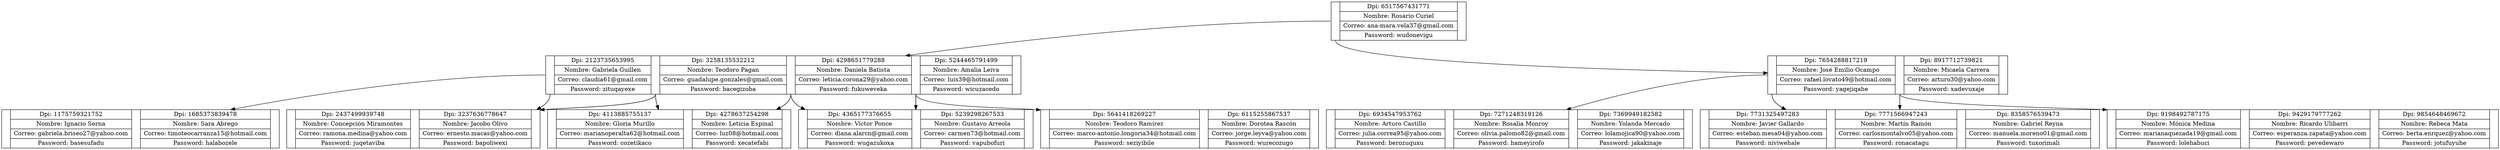 digraph G{
node[shape="box" shape="record"]
node1175759321752[label="<f1175759321752>|{Dpi: 1175759321752| Nombre: Ignacio Serna| Correo: gabriela.briseo27@yahoo.com| Password: basesufadu}|<f1685373839478>|{Dpi: 1685373839478| Nombre: Sara Abrego| Correo: timoteocarranza15@hotmail.com| Password: halabozele}|"];
node2123735653995: f2123735653995->node1175759321752;
node2437499939748[label="<f2437499939748>|{Dpi: 2437499939748| Nombre: Concepción Miramontes| Correo: ramona.medina@yahoo.com| Password: juqetaviba}|<f3237636778647>|{Dpi: 3237636778647| Nombre: Jacobo Olivo| Correo: ernesto.macas@yahoo.com| Password: bapoliwexi}|"];
node2123735653995: f2123735653995->node2437499939748;
node2123735653995: f3258135532212->node2437499939748;
node2437499939748[label="<f2437499939748>|{Dpi: 2437499939748| Nombre: Concepción Miramontes| Correo: ramona.medina@yahoo.com| Password: juqetaviba}|<f3237636778647>|{Dpi: 3237636778647| Nombre: Jacobo Olivo| Correo: ernesto.macas@yahoo.com| Password: bapoliwexi}|"];
node2123735653995: f2123735653995->node2437499939748;
node2123735653995: f3258135532212->node2437499939748;
node4113885755137[label="<f4113885755137>|{Dpi: 4113885755137| Nombre: Gloria Murillo| Correo: marianoperalta62@hotmail.com| Password: cozetikaco}|<f4278637254298>|{Dpi: 4278637254298| Nombre: Leticia Espinal| Correo: luz08@hotmail.com| Password: xecatefabi}|"];
node2123735653995: f3258135532212->node4113885755137;
node2123735653995: f4298651779288->node4113885755137;
node4113885755137[label="<f4113885755137>|{Dpi: 4113885755137| Nombre: Gloria Murillo| Correo: marianoperalta62@hotmail.com| Password: cozetikaco}|<f4278637254298>|{Dpi: 4278637254298| Nombre: Leticia Espinal| Correo: luz08@hotmail.com| Password: xecatefabi}|"];
node2123735653995: f3258135532212->node4113885755137;
node2123735653995: f4298651779288->node4113885755137;
node4365177376655[label="<f4365177376655>|{Dpi: 4365177376655| Nombre: Víctor Ponce| Correo: diana.alarcn@gmail.com| Password: wugazukoxa}|<f5239298267533>|{Dpi: 5239298267533| Nombre: Gustavo Arreola| Correo: carmen73@hotmail.com| Password: vapubofuri}|"];
node2123735653995: f4298651779288->node4365177376655;
node2123735653995: f5244465791499->node4365177376655;
node4365177376655[label="<f4365177376655>|{Dpi: 4365177376655| Nombre: Víctor Ponce| Correo: diana.alarcn@gmail.com| Password: wugazukoxa}|<f5239298267533>|{Dpi: 5239298267533| Nombre: Gustavo Arreola| Correo: carmen73@hotmail.com| Password: vapubofuri}|"];
node2123735653995: f4298651779288->node4365177376655;
node2123735653995: f5244465791499->node4365177376655;
node5641418269227[label="<f5641418269227>|{Dpi: 5641418269227| Nombre: Teodoro Ramírez| Correo: marco-antonio.longoria34@hotmail.com| Password: seziyibile}|<f6115255867537>|{Dpi: 6115255867537| Nombre: Dorotea Rascón| Correo: jorge.leyva@yahoo.com| Password: wurecozugo}|"];
node2123735653995: f5244465791499->node5641418269227;
node2123735653995[label="<f2123735653995>|{Dpi: 2123735653995| Nombre: Gabriela Guillen| Correo: claudia61@gmail.com| Password: zituqayexe}|<f3258135532212>|{Dpi: 3258135532212| Nombre: Teodoro Pagan| Correo: guadalupe.gonzales@gmail.com| Password: bacegizoba}|<f4298651779288>|{Dpi: 4298651779288| Nombre: Daniela Batista| Correo: leticia.corona29@yahoo.com| Password: fukuweveka}|<f5244465791499>|{Dpi: 5244465791499| Nombre: Amalia Leiva| Correo: luis39@hotmail.com| Password: wicuzacedo}|"];
node6517567431771: f6517567431771->node2123735653995;
node6934547953762[label="<f6934547953762>|{Dpi: 6934547953762| Nombre: Arturo Castillo| Correo: julia.correa95@yahoo.com| Password: berozuquxu}|<f7271248319126>|{Dpi: 7271248319126| Nombre: Rosalia Monroy| Correo: olivia.palomo82@gmail.com| Password: hameyirofo}|<f7369949182582>|{Dpi: 7369949182582| Nombre: Yolanda Mercado| Correo: lolamojica90@yahoo.com| Password: jakakinaje}|"];
node7654288817219: f7654288817219->node6934547953762;
node7731325497283[label="<f7731325497283>|{Dpi: 7731325497283| Nombre: Javier Gallardo| Correo: esteban.mesa04@yahoo.com| Password: niviwehale}|<f7771566947243>|{Dpi: 7771566947243| Nombre: Martín Ramón| Correo: carlosmontalvo05@yahoo.com| Password: ronacatagu}|<f8358576539473>|{Dpi: 8358576539473| Nombre: Gabriel Reyna| Correo: manuela.moreno01@gmail.com| Password: tuxorimali}|"];
node7654288817219: f7654288817219->node7731325497283;
node7654288817219: f8917712739821->node7731325497283;
node7731325497283[label="<f7731325497283>|{Dpi: 7731325497283| Nombre: Javier Gallardo| Correo: esteban.mesa04@yahoo.com| Password: niviwehale}|<f7771566947243>|{Dpi: 7771566947243| Nombre: Martín Ramón| Correo: carlosmontalvo05@yahoo.com| Password: ronacatagu}|<f8358576539473>|{Dpi: 8358576539473| Nombre: Gabriel Reyna| Correo: manuela.moreno01@gmail.com| Password: tuxorimali}|"];
node7654288817219: f7654288817219->node7731325497283;
node7654288817219: f8917712739821->node7731325497283;
node9198492787175[label="<f9198492787175>|{Dpi: 9198492787175| Nombre: Mónica Medina| Correo: marianaquezada19@gmail.com| Password: lolehabuci}|<f9429179777262>|{Dpi: 9429179777262| Nombre: Ricardo Ulibarri| Correo: esperanza.zapata@yahoo.com| Password: pevedewaro}|<f9854648469672>|{Dpi: 9854648469672| Nombre: Rebeca Mata| Correo: berta.enrquez@yahoo.com| Password: jotufuyuhe}|"];
node7654288817219: f8917712739821->node9198492787175;
node7654288817219[label="<f7654288817219>|{Dpi: 7654288817219| Nombre: José Emilio Ocampo| Correo: rafael.lovato49@hotmail.com| Password: yagejiqahe}|<f8917712739821>|{Dpi: 8917712739821| Nombre: Micaela Carrera| Correo: arturo30@yahoo.com| Password: xadevuxaje}|"];
node6517567431771: f6517567431771->node7654288817219;
node6517567431771[label="<f6517567431771>|{Dpi: 6517567431771| Nombre: Rosario Curiel| Correo: ana-mara.vela37@gmail.com| Password: wudonevigu}|"];
}
